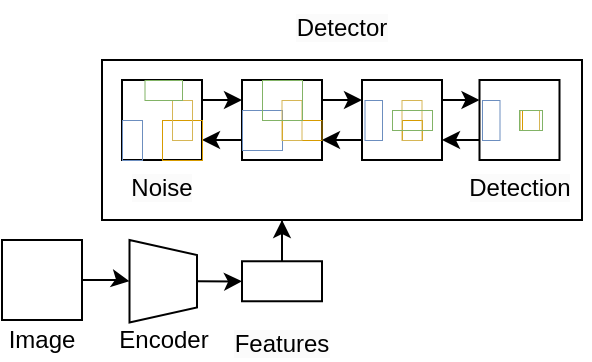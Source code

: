<mxfile version="21.1.2" type="device">
  <diagram name="페이지-1" id="WjTWZu_wgfsH3Yp1EPEO">
    <mxGraphModel dx="391" dy="269" grid="1" gridSize="10" guides="1" tooltips="1" connect="1" arrows="1" fold="1" page="1" pageScale="1" pageWidth="400" pageHeight="200" math="0" shadow="0">
      <root>
        <mxCell id="0" />
        <mxCell id="1" parent="0" />
        <mxCell id="LTw5yQqBx48sPHNNN6xt-28" value="" style="rounded=0;whiteSpace=wrap;html=1;" parent="1" vertex="1">
          <mxGeometry x="90" y="30" width="240" height="80" as="geometry" />
        </mxCell>
        <mxCell id="LTw5yQqBx48sPHNNN6xt-6" style="edgeStyle=orthogonalEdgeStyle;rounded=0;orthogonalLoop=1;jettySize=auto;html=1;entryX=0.5;entryY=1;entryDx=0;entryDy=0;" parent="1" source="LTw5yQqBx48sPHNNN6xt-1" target="LTw5yQqBx48sPHNNN6xt-2" edge="1">
          <mxGeometry relative="1" as="geometry" />
        </mxCell>
        <mxCell id="LTw5yQqBx48sPHNNN6xt-1" value="" style="rounded=0;whiteSpace=wrap;html=1;" parent="1" vertex="1">
          <mxGeometry x="40" y="120" width="40" height="40" as="geometry" />
        </mxCell>
        <mxCell id="LTw5yQqBx48sPHNNN6xt-9" style="edgeStyle=orthogonalEdgeStyle;rounded=0;orthogonalLoop=1;jettySize=auto;html=1;entryX=0;entryY=0.5;entryDx=0;entryDy=0;" parent="1" source="LTw5yQqBx48sPHNNN6xt-2" target="LTw5yQqBx48sPHNNN6xt-7" edge="1">
          <mxGeometry relative="1" as="geometry" />
        </mxCell>
        <mxCell id="LTw5yQqBx48sPHNNN6xt-2" value="" style="shape=trapezoid;perimeter=trapezoidPerimeter;whiteSpace=wrap;html=1;fixedSize=1;rotation=90;size=7.5;" parent="1" vertex="1">
          <mxGeometry x="100" y="123.75" width="41.25" height="33.75" as="geometry" />
        </mxCell>
        <mxCell id="LTw5yQqBx48sPHNNN6xt-4" value="Image" style="text;html=1;strokeColor=none;fillColor=none;align=center;verticalAlign=middle;whiteSpace=wrap;rounded=0;" parent="1" vertex="1">
          <mxGeometry x="40" y="170" width="40" as="geometry" />
        </mxCell>
        <mxCell id="LTw5yQqBx48sPHNNN6xt-5" value="Encoder" style="text;html=1;strokeColor=none;fillColor=none;align=center;verticalAlign=middle;whiteSpace=wrap;rounded=0;" parent="1" vertex="1">
          <mxGeometry x="101.25" y="170" width="40" as="geometry" />
        </mxCell>
        <mxCell id="LTw5yQqBx48sPHNNN6xt-31" style="edgeStyle=orthogonalEdgeStyle;rounded=0;orthogonalLoop=1;jettySize=auto;html=1;entryX=0.375;entryY=1;entryDx=0;entryDy=0;entryPerimeter=0;" parent="1" source="LTw5yQqBx48sPHNNN6xt-7" target="LTw5yQqBx48sPHNNN6xt-28" edge="1">
          <mxGeometry relative="1" as="geometry" />
        </mxCell>
        <mxCell id="LTw5yQqBx48sPHNNN6xt-7" value="" style="rounded=0;whiteSpace=wrap;html=1;" parent="1" vertex="1">
          <mxGeometry x="160" y="130.63" width="40" height="20" as="geometry" />
        </mxCell>
        <mxCell id="LTw5yQqBx48sPHNNN6xt-8" value="&lt;span style=&quot;color: rgb(0, 0, 0); font-family: Helvetica; font-size: 12px; font-style: normal; font-variant-ligatures: normal; font-variant-caps: normal; font-weight: 400; letter-spacing: normal; orphans: 2; text-indent: 0px; text-transform: none; widows: 2; word-spacing: 0px; -webkit-text-stroke-width: 0px; background-color: rgb(251, 251, 251); text-decoration-thickness: initial; text-decoration-style: initial; text-decoration-color: initial; float: none; display: inline !important;&quot;&gt;Features&lt;/span&gt;" style="text;whiteSpace=wrap;html=1;align=center;" parent="1" vertex="1">
          <mxGeometry x="155" y="157.5" width="50" height="22.5" as="geometry" />
        </mxCell>
        <mxCell id="LTw5yQqBx48sPHNNN6xt-20" style="edgeStyle=orthogonalEdgeStyle;rounded=0;orthogonalLoop=1;jettySize=auto;html=1;exitX=1;exitY=0.25;exitDx=0;exitDy=0;entryX=0;entryY=0.25;entryDx=0;entryDy=0;" parent="1" source="LTw5yQqBx48sPHNNN6xt-11" target="LTw5yQqBx48sPHNNN6xt-15" edge="1">
          <mxGeometry relative="1" as="geometry" />
        </mxCell>
        <mxCell id="LTw5yQqBx48sPHNNN6xt-11" value="" style="rounded=0;whiteSpace=wrap;html=1;" parent="1" vertex="1">
          <mxGeometry x="100" y="40" width="40" height="40" as="geometry" />
        </mxCell>
        <mxCell id="LTw5yQqBx48sPHNNN6xt-12" value="&lt;span style=&quot;color: rgb(0, 0, 0); font-family: Helvetica; font-size: 12px; font-style: normal; font-variant-ligatures: normal; font-variant-caps: normal; font-weight: 400; letter-spacing: normal; orphans: 2; text-indent: 0px; text-transform: none; widows: 2; word-spacing: 0px; -webkit-text-stroke-width: 0px; background-color: rgb(251, 251, 251); text-decoration-thickness: initial; text-decoration-style: initial; text-decoration-color: initial; float: none; display: inline !important;&quot;&gt;Noise&lt;/span&gt;" style="text;whiteSpace=wrap;html=1;align=center;" parent="1" vertex="1">
          <mxGeometry x="100" y="80" width="40" height="20" as="geometry" />
        </mxCell>
        <mxCell id="LTw5yQqBx48sPHNNN6xt-23" style="edgeStyle=orthogonalEdgeStyle;rounded=0;orthogonalLoop=1;jettySize=auto;html=1;exitX=0;exitY=0.75;exitDx=0;exitDy=0;entryX=1;entryY=0.75;entryDx=0;entryDy=0;" parent="1" source="LTw5yQqBx48sPHNNN6xt-13" target="LTw5yQqBx48sPHNNN6xt-16" edge="1">
          <mxGeometry relative="1" as="geometry" />
        </mxCell>
        <mxCell id="LTw5yQqBx48sPHNNN6xt-13" value="" style="rounded=0;whiteSpace=wrap;html=1;" parent="1" vertex="1">
          <mxGeometry x="278.75" y="40" width="40" height="40" as="geometry" />
        </mxCell>
        <mxCell id="LTw5yQqBx48sPHNNN6xt-14" value="&lt;span style=&quot;color: rgb(0, 0, 0); font-family: Helvetica; font-size: 12px; font-style: normal; font-variant-ligatures: normal; font-variant-caps: normal; font-weight: 400; letter-spacing: normal; orphans: 2; text-indent: 0px; text-transform: none; widows: 2; word-spacing: 0px; -webkit-text-stroke-width: 0px; background-color: rgb(251, 251, 251); text-decoration-thickness: initial; text-decoration-style: initial; text-decoration-color: initial; float: none; display: inline !important;&quot;&gt;Detection&lt;/span&gt;" style="text;whiteSpace=wrap;html=1;align=center;" parent="1" vertex="1">
          <mxGeometry x="263.75" y="80" width="70" height="20" as="geometry" />
        </mxCell>
        <mxCell id="LTw5yQqBx48sPHNNN6xt-21" style="edgeStyle=orthogonalEdgeStyle;rounded=0;orthogonalLoop=1;jettySize=auto;html=1;exitX=1;exitY=0.25;exitDx=0;exitDy=0;entryX=0;entryY=0.25;entryDx=0;entryDy=0;" parent="1" source="LTw5yQqBx48sPHNNN6xt-15" target="LTw5yQqBx48sPHNNN6xt-16" edge="1">
          <mxGeometry relative="1" as="geometry" />
        </mxCell>
        <mxCell id="LTw5yQqBx48sPHNNN6xt-25" style="edgeStyle=orthogonalEdgeStyle;rounded=0;orthogonalLoop=1;jettySize=auto;html=1;exitX=0;exitY=0.75;exitDx=0;exitDy=0;entryX=1;entryY=0.75;entryDx=0;entryDy=0;" parent="1" source="LTw5yQqBx48sPHNNN6xt-15" target="LTw5yQqBx48sPHNNN6xt-11" edge="1">
          <mxGeometry relative="1" as="geometry" />
        </mxCell>
        <mxCell id="LTw5yQqBx48sPHNNN6xt-15" value="" style="rounded=0;whiteSpace=wrap;html=1;" parent="1" vertex="1">
          <mxGeometry x="160" y="40" width="40" height="40" as="geometry" />
        </mxCell>
        <mxCell id="LTw5yQqBx48sPHNNN6xt-22" style="edgeStyle=orthogonalEdgeStyle;rounded=0;orthogonalLoop=1;jettySize=auto;html=1;exitX=1;exitY=0.25;exitDx=0;exitDy=0;entryX=0;entryY=0.25;entryDx=0;entryDy=0;" parent="1" source="LTw5yQqBx48sPHNNN6xt-16" target="LTw5yQqBx48sPHNNN6xt-13" edge="1">
          <mxGeometry relative="1" as="geometry" />
        </mxCell>
        <mxCell id="LTw5yQqBx48sPHNNN6xt-24" style="edgeStyle=orthogonalEdgeStyle;rounded=0;orthogonalLoop=1;jettySize=auto;html=1;exitX=0;exitY=0.75;exitDx=0;exitDy=0;entryX=1;entryY=0.75;entryDx=0;entryDy=0;" parent="1" source="LTw5yQqBx48sPHNNN6xt-16" target="LTw5yQqBx48sPHNNN6xt-15" edge="1">
          <mxGeometry relative="1" as="geometry" />
        </mxCell>
        <mxCell id="LTw5yQqBx48sPHNNN6xt-16" value="" style="rounded=0;whiteSpace=wrap;html=1;" parent="1" vertex="1">
          <mxGeometry x="220" y="40" width="40" height="40" as="geometry" />
        </mxCell>
        <mxCell id="LTw5yQqBx48sPHNNN6xt-32" value="&lt;span style=&quot;color: rgb(0, 0, 0); font-family: Helvetica; font-size: 12px; font-style: normal; font-variant-ligatures: normal; font-variant-caps: normal; font-weight: 400; letter-spacing: normal; orphans: 2; text-indent: 0px; text-transform: none; widows: 2; word-spacing: 0px; -webkit-text-stroke-width: 0px; background-color: rgb(251, 251, 251); text-decoration-thickness: initial; text-decoration-style: initial; text-decoration-color: initial; float: none; display: inline !important;&quot;&gt;Detector&lt;/span&gt;" style="text;whiteSpace=wrap;html=1;align=center;" parent="1" vertex="1">
          <mxGeometry x="190" width="40" height="20" as="geometry" />
        </mxCell>
        <mxCell id="LTw5yQqBx48sPHNNN6xt-34" value="" style="rounded=0;whiteSpace=wrap;html=1;strokeWidth=0.5;fillColor=none;strokeColor=#6c8ebf;" parent="1" vertex="1">
          <mxGeometry x="100" y="60" width="10" height="20" as="geometry" />
        </mxCell>
        <mxCell id="LTw5yQqBx48sPHNNN6xt-35" value="" style="rounded=0;whiteSpace=wrap;html=1;strokeWidth=0.5;fillColor=none;strokeColor=#d79b00;" parent="1" vertex="1">
          <mxGeometry x="120" y="60" width="20" height="20" as="geometry" />
        </mxCell>
        <mxCell id="LTw5yQqBx48sPHNNN6xt-36" value="" style="rounded=0;whiteSpace=wrap;html=1;strokeWidth=0.5;fillColor=none;strokeColor=#d6b656;" parent="1" vertex="1">
          <mxGeometry x="125" y="50" width="10" height="20" as="geometry" />
        </mxCell>
        <mxCell id="LTw5yQqBx48sPHNNN6xt-46" value="" style="rounded=0;whiteSpace=wrap;html=1;strokeWidth=0.5;fillColor=none;strokeColor=#82b366;" parent="1" vertex="1">
          <mxGeometry x="111.25" y="40" width="18.75" height="10" as="geometry" />
        </mxCell>
        <mxCell id="LTw5yQqBx48sPHNNN6xt-47" value="" style="rounded=0;whiteSpace=wrap;html=1;strokeWidth=0.5;fillColor=none;strokeColor=#6c8ebf;" parent="1" vertex="1">
          <mxGeometry x="160" y="55" width="20" height="20" as="geometry" />
        </mxCell>
        <mxCell id="LTw5yQqBx48sPHNNN6xt-48" value="" style="rounded=0;whiteSpace=wrap;html=1;strokeWidth=0.5;fillColor=none;strokeColor=#d79b00;" parent="1" vertex="1">
          <mxGeometry x="180" y="60" width="19.75" height="10" as="geometry" />
        </mxCell>
        <mxCell id="LTw5yQqBx48sPHNNN6xt-49" value="" style="rounded=0;whiteSpace=wrap;html=1;strokeWidth=0.5;fillColor=none;strokeColor=#d6b656;" parent="1" vertex="1">
          <mxGeometry x="179.75" y="50" width="10" height="20" as="geometry" />
        </mxCell>
        <mxCell id="LTw5yQqBx48sPHNNN6xt-50" value="" style="rounded=0;whiteSpace=wrap;html=1;strokeWidth=0.5;fillColor=none;strokeColor=#82b366;" parent="1" vertex="1">
          <mxGeometry x="170" y="40" width="20" height="20" as="geometry" />
        </mxCell>
        <mxCell id="LTw5yQqBx48sPHNNN6xt-52" value="" style="rounded=0;whiteSpace=wrap;html=1;strokeWidth=0.5;fillColor=none;strokeColor=#d79b00;" parent="1" vertex="1">
          <mxGeometry x="240" y="60" width="10" height="10" as="geometry" />
        </mxCell>
        <mxCell id="LTw5yQqBx48sPHNNN6xt-53" value="" style="rounded=0;whiteSpace=wrap;html=1;strokeWidth=0.5;fillColor=none;strokeColor=#d6b656;" parent="1" vertex="1">
          <mxGeometry x="239.75" y="50" width="10" height="20" as="geometry" />
        </mxCell>
        <mxCell id="LTw5yQqBx48sPHNNN6xt-54" value="" style="rounded=0;whiteSpace=wrap;html=1;strokeWidth=0.5;fillColor=none;strokeColor=#82b366;" parent="1" vertex="1">
          <mxGeometry x="235" y="55" width="20" height="10" as="geometry" />
        </mxCell>
        <mxCell id="LTw5yQqBx48sPHNNN6xt-55" value="" style="rounded=0;whiteSpace=wrap;html=1;strokeWidth=0.5;fillColor=none;strokeColor=#6c8ebf;" parent="1" vertex="1">
          <mxGeometry x="280" y="50" width="8.75" height="20" as="geometry" />
        </mxCell>
        <mxCell id="LTw5yQqBx48sPHNNN6xt-56" value="" style="rounded=0;whiteSpace=wrap;html=1;strokeWidth=0.5;fillColor=none;strokeColor=#d79b00;" parent="1" vertex="1">
          <mxGeometry x="298.75" y="55" width="1.25" height="10" as="geometry" />
        </mxCell>
        <mxCell id="LTw5yQqBx48sPHNNN6xt-57" value="" style="rounded=0;whiteSpace=wrap;html=1;strokeWidth=0.5;fillColor=none;strokeColor=#d6b656;" parent="1" vertex="1">
          <mxGeometry x="298.5" y="55" width="10" height="10" as="geometry" />
        </mxCell>
        <mxCell id="LTw5yQqBx48sPHNNN6xt-58" value="" style="rounded=0;whiteSpace=wrap;html=1;strokeWidth=0.5;fillColor=none;strokeColor=#82b366;" parent="1" vertex="1">
          <mxGeometry x="298.5" y="55" width="11.5" height="10" as="geometry" />
        </mxCell>
        <mxCell id="LTw5yQqBx48sPHNNN6xt-60" value="" style="rounded=0;whiteSpace=wrap;html=1;strokeWidth=0.5;fillColor=none;strokeColor=#6c8ebf;" parent="1" vertex="1">
          <mxGeometry x="221.25" y="50" width="8.75" height="20" as="geometry" />
        </mxCell>
        <mxCell id="ZBsLRhrA22NCowwx7av2-2" value="" style="shape=image;verticalLabelPosition=bottom;labelBackgroundColor=default;verticalAlign=top;aspect=fixed;imageAspect=0;image=https://djl.ai/examples/src/test/resources/dog_bike_car.jpg;clipPath=inset(1.56% 19.67% 0% 6.67%);" vertex="1" parent="1">
          <mxGeometry x="40" y="120" width="39.91" height="40" as="geometry" />
        </mxCell>
      </root>
    </mxGraphModel>
  </diagram>
</mxfile>

